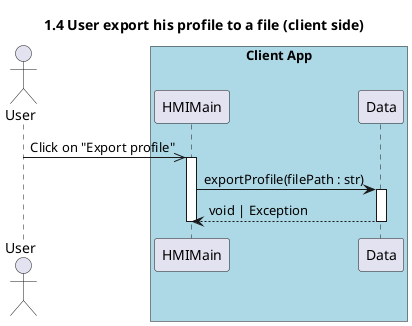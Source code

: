 @startuml 1.4 User export his profile to a file (client side)
title 1.4 User export his profile to a file (client side)

actor "User" as user

box "Client App" #LightBlue
    participant "HMIMain" as hmi
    participant "Data" as data
end box

user ->> hmi++ : Click on "Export profile"

hmi -> data++ : exportProfile(filePath : str)
return void | Exception

deactivate hmi

@enduml